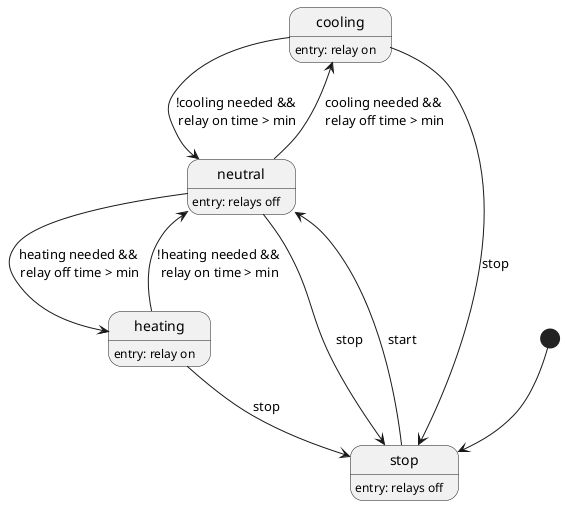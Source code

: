 @startuml temperature_states

hide empty description

[*] --> stop
stop : entry: relays off
stop --> neutral : start
neutral --> stop : stop
neutral : entry: relays off

neutral --> cooling : cooling needed &&\n relay off time > min
cooling : entry: relay on
cooling -> neutral : !cooling needed &&\n relay on time > min
cooling --> stop : stop

neutral --> heating : heating needed &&\n relay off time > min
heating : entry: relay on
heating -> neutral : !heating needed &&\n relay on time > min
heating --> stop : stop

@enduml

